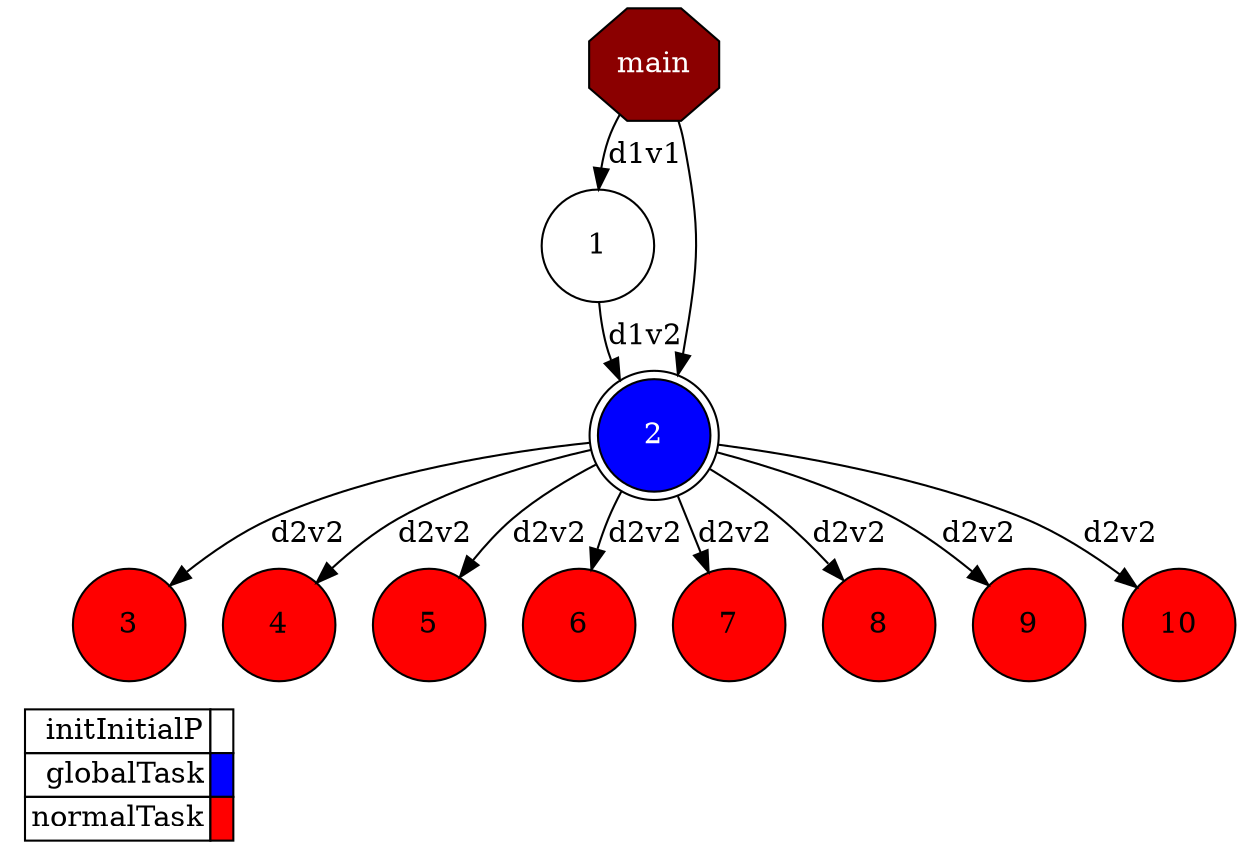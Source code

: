 digraph {
  rankdir=TB;
  labeljust="l";
  compound= true;
  subgraph dependence_graph {
    ranksep=0.20;
    node[height=0.75];

Synchro0[label="main", shape=octagon, style=filled fillcolor="#8B0000" fontcolor="#FFFFFF"];
1[shape=circle, style=filled fillcolor="#ffffff" fontcolor="#000000"];
Synchro0 -> 1 [label="d1v1"];
2[shape=doublecircle, style=filled fillcolor="#0000ff" fontcolor="#ffffff"];
1 -> 2 [label="d1v2"];
Synchro0 -> 2;
3[shape=circle, style=filled fillcolor="#ff0000" fontcolor="#000000"];
2 -> 3 [label="d2v2"];
4[shape=circle, style=filled fillcolor="#ff0000" fontcolor="#000000"];
2 -> 4 [label="d2v2"];
5[shape=circle, style=filled fillcolor="#ff0000" fontcolor="#000000"];
2 -> 5 [label="d2v2"];
6[shape=circle, style=filled fillcolor="#ff0000" fontcolor="#000000"];
2 -> 6 [label="d2v2"];
7[shape=circle, style=filled fillcolor="#ff0000" fontcolor="#000000"];
2 -> 7 [label="d2v2"];
8[shape=circle, style=filled fillcolor="#ff0000" fontcolor="#000000"];
2 -> 8 [label="d2v2"];
9[shape=circle, style=filled fillcolor="#ff0000" fontcolor="#000000"];
2 -> 9 [label="d2v2"];
10[shape=circle, style=filled fillcolor="#ff0000" fontcolor="#000000"];
2 -> 10 [label="d2v2"];  }
  subgraph legend {
    rank=sink;
    node [shape=plaintext, height=0.75];
    ranksep=0.20;
    label = "Legend";
    key [label=<
      <table border="0" cellpadding="2" cellspacing="0" cellborder="1">
<tr>
<td align="right">initInitialP</td>
<td bgcolor="#ffffff">&nbsp;</td>
</tr>
<tr>
<td align="right">globalTask</td>
<td bgcolor="#0000ff">&nbsp;</td>
</tr>
<tr>
<td align="right">normalTask</td>
<td bgcolor="#ff0000">&nbsp;</td>
</tr>
      </table>
    >]
  }
}
